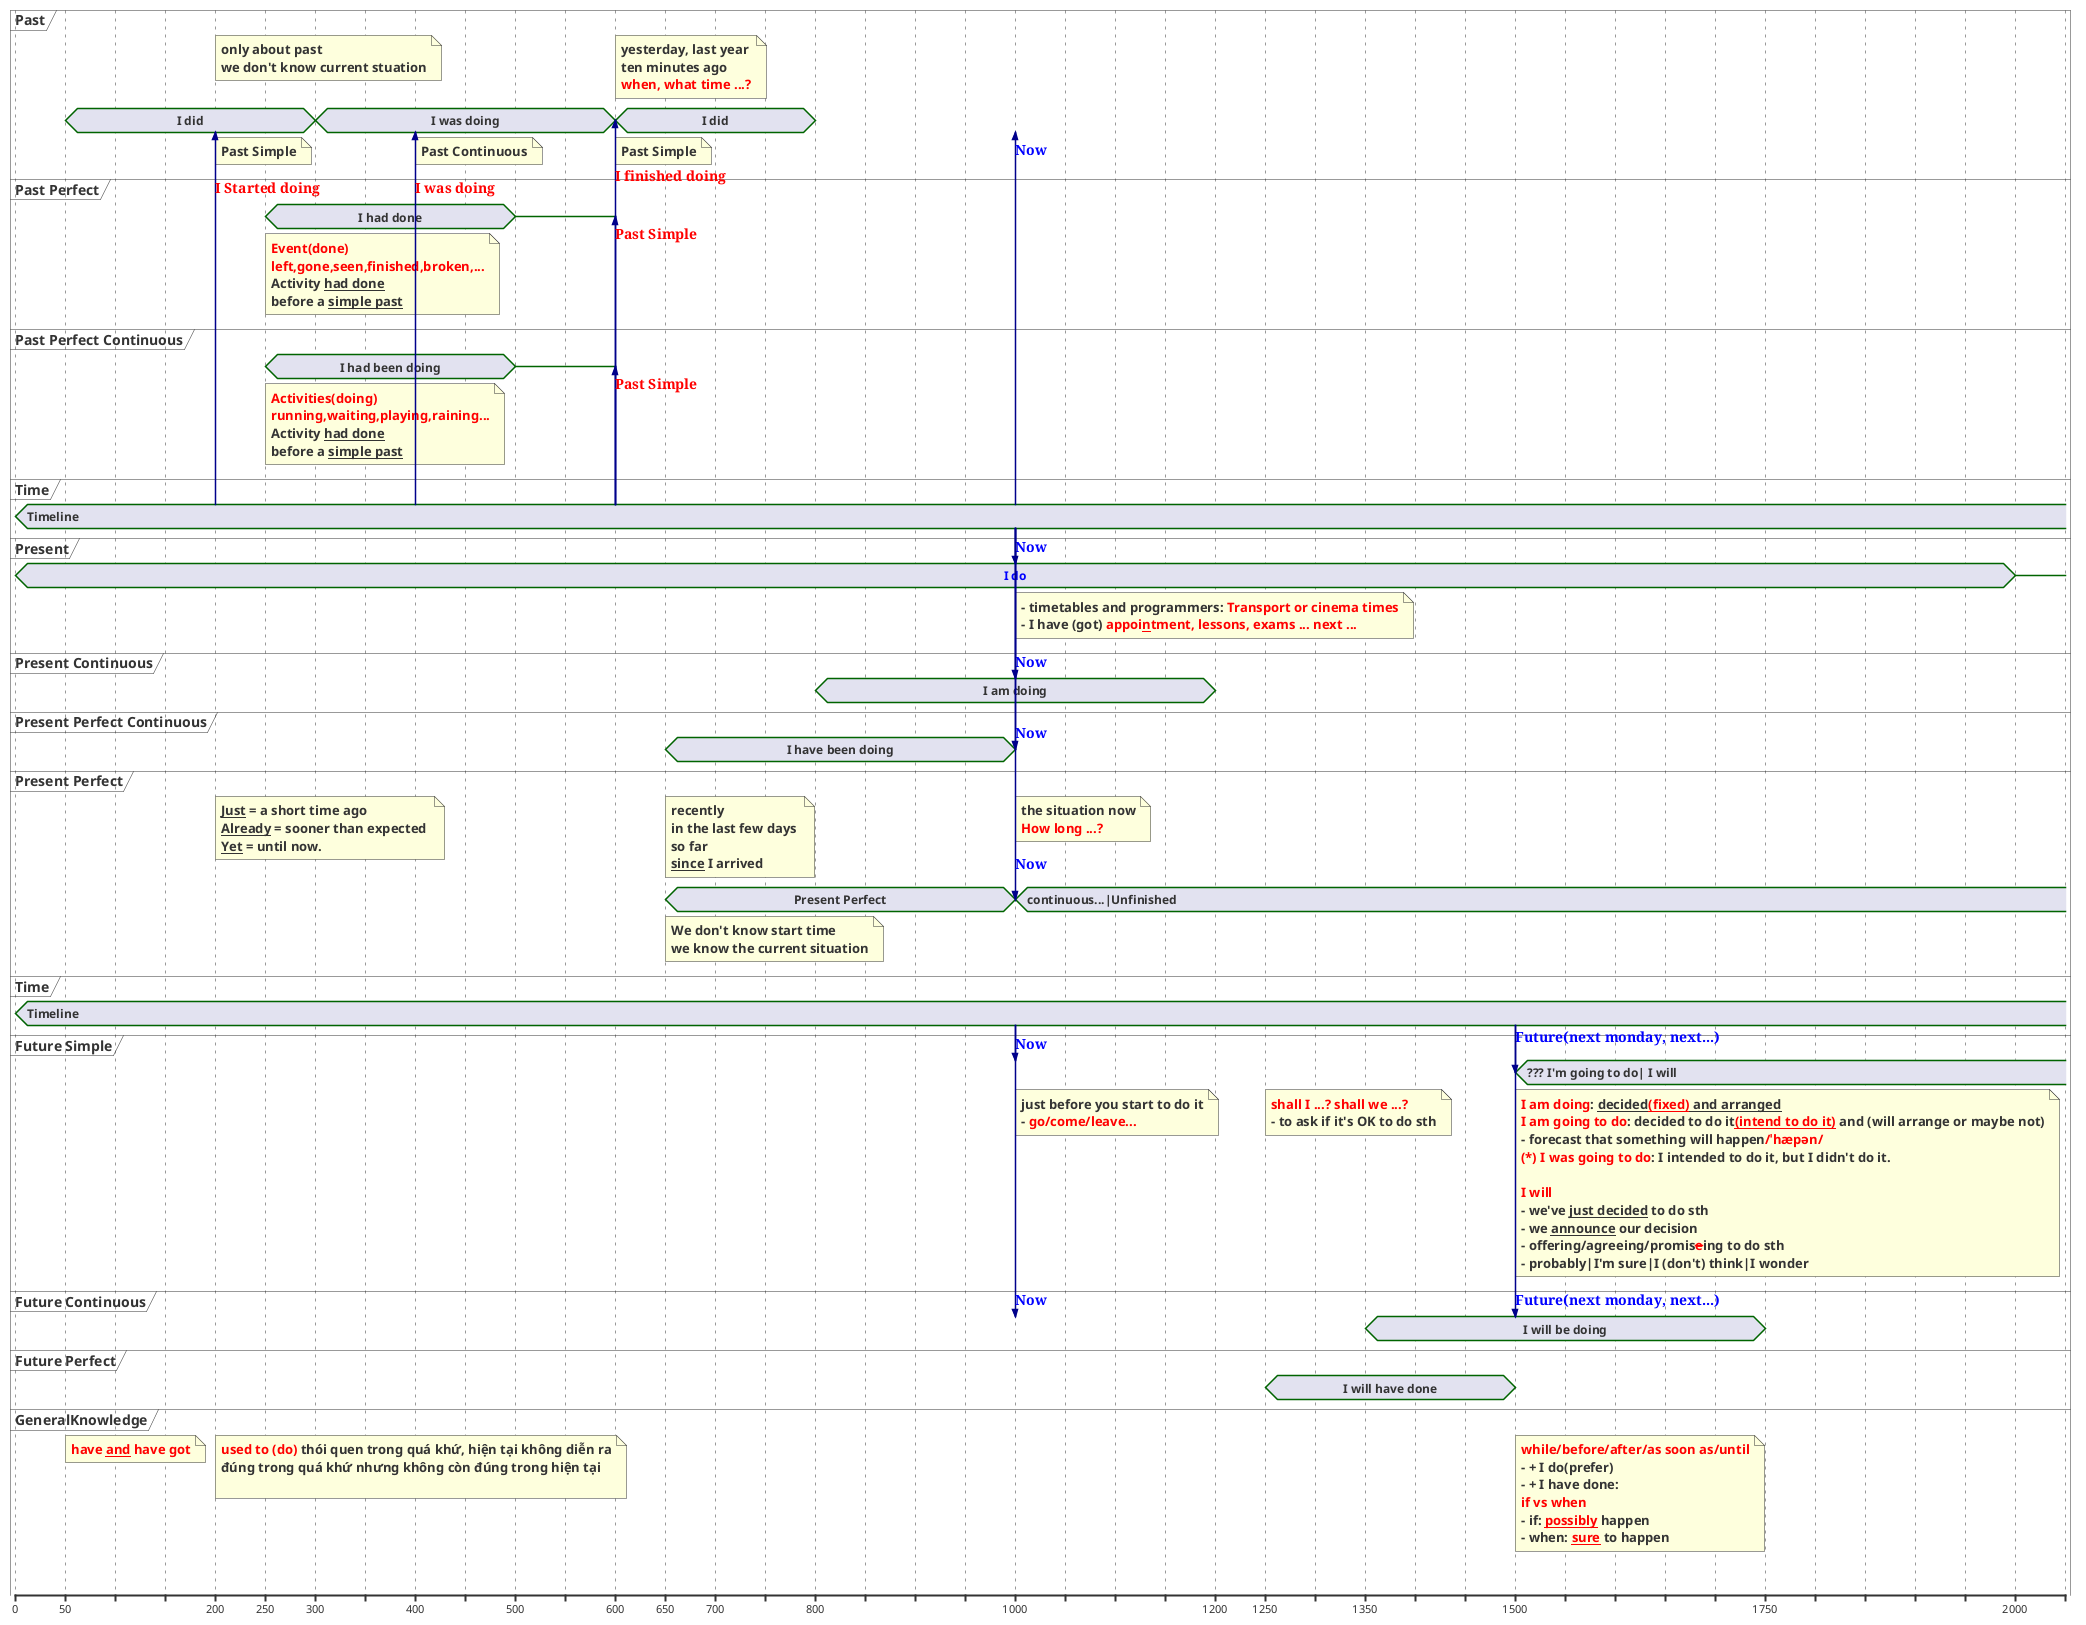 @startuml
'https://plantuml.com/sequence-diagram

concise "Past" as P
concise "Past Perfect" as PaP
concise "Past Perfect Continuous" as PaPC
concise "Time" as T
concise "Present" as G
concise "Present Continuous" as PC
concise "Present Perfect Continuous" as PPC
concise "Present Perfect" as PP
concise "Time" as T2
concise "Future Simple" as FS
concise "Future Continuous" as FC
concise "Future Perfect" as FP

concise "GeneralKnowledge" as GK


@0
T is Timeline
T2 is Timeline
G is "<color:blue>I do"

@50
P is "I did"
note top of GK: <b><color:red>have __and__ have got</b>

@200
T -> P:\n\n<b><color:red>I Started doing
note top of PP:__Just__ = a short time ago \n__Already__ = sooner than expected \n__Yet__ = until now.
note top of P: only about past\nwe don't know current stuation
note bottom of P: Past Simple

note top of GK: <b><color:red>used to (do)</b> thói quen trong quá khứ, hiện tại không diễn ra\nđúng trong quá khứ nhưng không còn đúng trong hiện tại\n


@250
PaPC is "I had been doing"
PaP is "I had done"
note bottom of PaPC:<b><color:red>Activities(doing)\n<b><color:red>running,waiting,playing,raining...\nActivity __had done__\nbefore a __simple past__
note bottom of PaP: <b><color:red>Event(done)\n<b><color:red>left,gone,seen,finished,broken,...\nActivity __had done__\nbefore a __simple past__

@300
'I_Was_Doing
P is "I was doing"


@400
T -> P:\n\n<b><color:red>I was doing
note bottom of P: Past Continuous


@500
'P is P_Simple
PaP is {-}
PaPC is {-}


@600
T -> P:\n\n<b><color:red>I finished doing
T -> PaP:<b><color:red>Past Simple
T -> PaPC:<b><color:red>Past Simple
P is "I did"
PaP is {hidden}
PaPC is {hidden}
note bottom of P: Past Simple
note top of P:yesterday, last year\nten minutes ago\n<b><color:red>when, what time ...?

@650
note top of PP: recently \nin the last few days \nso far \n__since__ I arrived
PP is "Present Perfect"
PPC is "I have been doing"
note bottom of PP: We don't know start time\nwe know the current situation

@700


@800
P is {hidden}
PC is "I am doing"



@1000
T -> P:<b><color:blue>Now
T -> G:<b><color:blue>Now
T -> PC:<b><color:blue>Now
T -> PPC:<b><color:blue>Now
T -> PP:<b><color:blue>Now\n
T2 -> FS:<b><color:blue>Now
T2 -> FC:<b><color:blue>Now
'G is Present_Continuous
PPC is {hidden}
PP is "continuous...|Unfinished "
note top of PP: the situation now\n<b><color:red>How long ...?

note bottom of G:- timetables and programmers: <b><color:red>Transport or cinema times\n- I have (got) <b><color:red>appoi__n__tment, lessons, exams ... next ...

note bottom of FS
just before you start to do it
- <b><color:red>go/come/leave...
end note
@1200
PC is {hidden}

@1250
FP is "I will have done"

note bottom of FS
<b><color:red>shall I ...? shall we ...?
- to ask if it's OK to do sth
end note

@1350
FC is "I will be doing"

@1500
T2 -> FS:<b><color:blue>Future(next monday, next...)\n
T2 -> FC:<b><color:blue>Future(next monday, next...)
FS is "??? I'm going to do| I will"
FP is {hidden}
note bottom of FS
<b><color:red>I am doing</b>: __decided<b><color:red>(fixed)</b> and arranged__
<b><color:red>I am going to do</b>: decided to do it<b><color:red>__(intend to do it)__</b> and (will arrange or maybe not)
- forecast that something will happen<b><color:red>/ˈhæpən/
<b><color:red>(*) I was going to do</b>: I intended to do it, but I didn't do it.

<b><color:red>I will</b>
- we've __just decided__ to do sth
- we __announce__ our decision
- offering/agreeing/promis--<b><color:red>e</b>--ing to do sth
- probably|I'm sure|I (don't) think|I wonder
end note

note top of GK
<b><color:red>while/before/after/as soon as/until</b>
- + I do(prefer)
- + I have done:
<b><color:red>if vs when
- if: <color:red>__possibly__</color> happen
- when: <color:red>__sure__</color> to happen
end note

@1750
FC is {hidden}


@2000
G is {-}
@enduml